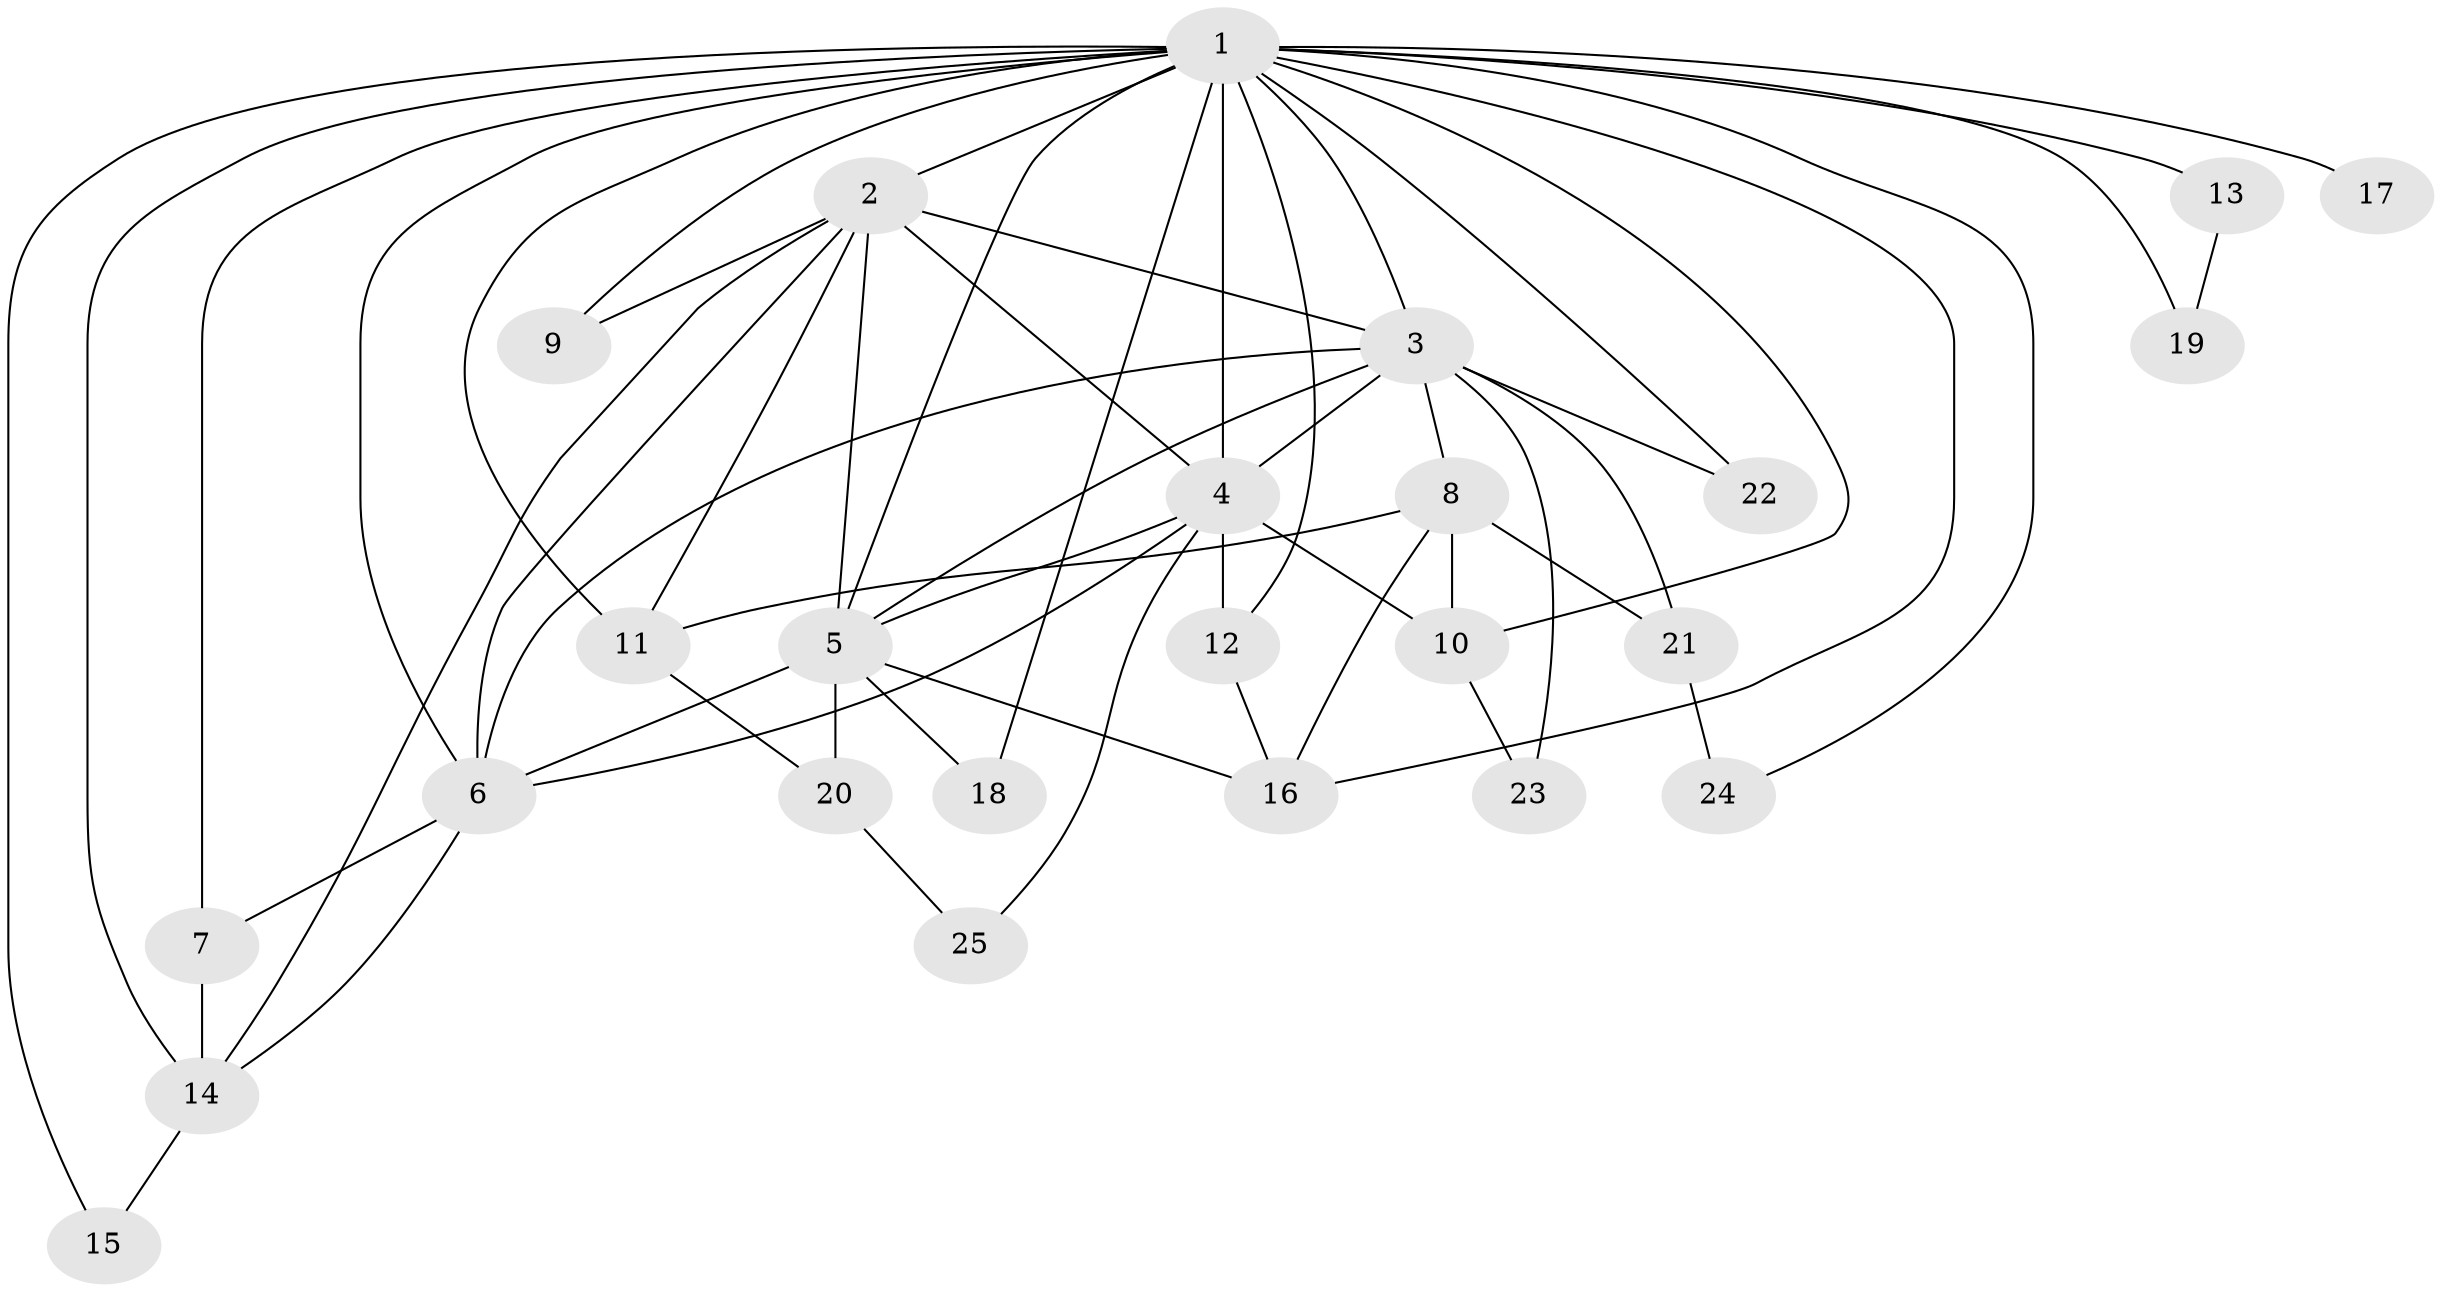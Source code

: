 // original degree distribution, {16: 0.06, 14: 0.02, 11: 0.02, 12: 0.04, 15: 0.02, 13: 0.02, 17: 0.02, 3: 0.28, 2: 0.4, 5: 0.04, 4: 0.08}
// Generated by graph-tools (version 1.1) at 2025/34/03/09/25 02:34:46]
// undirected, 25 vertices, 56 edges
graph export_dot {
graph [start="1"]
  node [color=gray90,style=filled];
  1;
  2;
  3;
  4;
  5;
  6;
  7;
  8;
  9;
  10;
  11;
  12;
  13;
  14;
  15;
  16;
  17;
  18;
  19;
  20;
  21;
  22;
  23;
  24;
  25;
  1 -- 2 [weight=4.0];
  1 -- 3 [weight=7.0];
  1 -- 4 [weight=6.0];
  1 -- 5 [weight=3.0];
  1 -- 6 [weight=3.0];
  1 -- 7 [weight=1.0];
  1 -- 9 [weight=1.0];
  1 -- 10 [weight=1.0];
  1 -- 11 [weight=4.0];
  1 -- 12 [weight=1.0];
  1 -- 13 [weight=1.0];
  1 -- 14 [weight=1.0];
  1 -- 15 [weight=1.0];
  1 -- 16 [weight=1.0];
  1 -- 17 [weight=1.0];
  1 -- 18 [weight=1.0];
  1 -- 19 [weight=1.0];
  1 -- 22 [weight=1.0];
  1 -- 24 [weight=1.0];
  2 -- 3 [weight=2.0];
  2 -- 4 [weight=3.0];
  2 -- 5 [weight=1.0];
  2 -- 6 [weight=1.0];
  2 -- 9 [weight=1.0];
  2 -- 11 [weight=1.0];
  2 -- 14 [weight=1.0];
  3 -- 4 [weight=4.0];
  3 -- 5 [weight=2.0];
  3 -- 6 [weight=2.0];
  3 -- 8 [weight=2.0];
  3 -- 21 [weight=1.0];
  3 -- 22 [weight=1.0];
  3 -- 23 [weight=1.0];
  4 -- 5 [weight=3.0];
  4 -- 6 [weight=3.0];
  4 -- 10 [weight=3.0];
  4 -- 12 [weight=1.0];
  4 -- 25 [weight=1.0];
  5 -- 6 [weight=1.0];
  5 -- 16 [weight=1.0];
  5 -- 18 [weight=1.0];
  5 -- 20 [weight=1.0];
  6 -- 7 [weight=1.0];
  6 -- 14 [weight=1.0];
  7 -- 14 [weight=1.0];
  8 -- 10 [weight=1.0];
  8 -- 11 [weight=1.0];
  8 -- 16 [weight=1.0];
  8 -- 21 [weight=1.0];
  10 -- 23 [weight=1.0];
  11 -- 20 [weight=1.0];
  12 -- 16 [weight=1.0];
  13 -- 19 [weight=1.0];
  14 -- 15 [weight=1.0];
  20 -- 25 [weight=1.0];
  21 -- 24 [weight=1.0];
}
